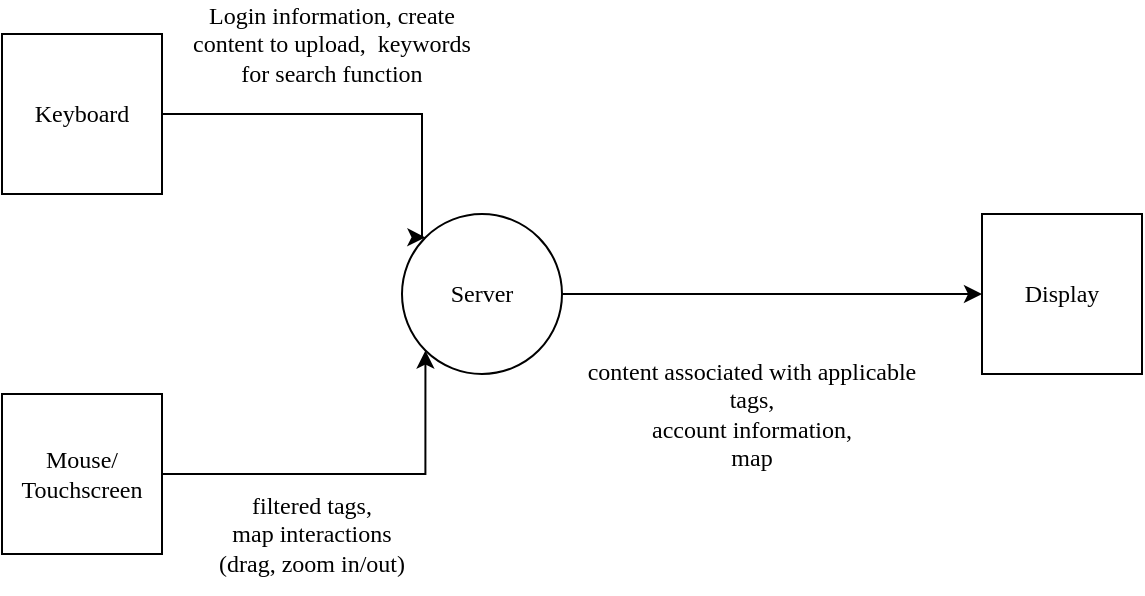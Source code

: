 <mxfile version="22.0.4" type="google">
  <diagram name="Page-1" id="z_SY3Q3caphczxv6Sb4Z">
    <mxGraphModel grid="1" page="1" gridSize="10" guides="1" tooltips="1" connect="1" arrows="1" fold="1" pageScale="1" pageWidth="850" pageHeight="1100" math="0" shadow="0">
      <root>
        <mxCell id="0" />
        <mxCell id="1" parent="0" />
        <mxCell id="BGtKNprCi80h-VZ0hmM6-5" style="edgeStyle=orthogonalEdgeStyle;rounded=0;orthogonalLoop=1;jettySize=auto;html=1;exitX=1;exitY=0.5;exitDx=0;exitDy=0;entryX=0;entryY=0;entryDx=0;entryDy=0;" edge="1" parent="1" source="BGtKNprCi80h-VZ0hmM6-1" target="BGtKNprCi80h-VZ0hmM6-4">
          <mxGeometry relative="1" as="geometry">
            <Array as="points">
              <mxPoint x="380" y="170" />
              <mxPoint x="380" y="232" />
            </Array>
          </mxGeometry>
        </mxCell>
        <mxCell id="BGtKNprCi80h-VZ0hmM6-1" value="&lt;font face=&quot;Times New Roman&quot;&gt;Keyboard&lt;/font&gt;" style="whiteSpace=wrap;html=1;aspect=fixed;" vertex="1" parent="1">
          <mxGeometry x="170" y="130" width="80" height="80" as="geometry" />
        </mxCell>
        <mxCell id="BGtKNprCi80h-VZ0hmM6-6" style="edgeStyle=orthogonalEdgeStyle;rounded=0;orthogonalLoop=1;jettySize=auto;html=1;exitX=1;exitY=0.5;exitDx=0;exitDy=0;entryX=0;entryY=1;entryDx=0;entryDy=0;" edge="1" parent="1" source="BGtKNprCi80h-VZ0hmM6-2" target="BGtKNprCi80h-VZ0hmM6-4">
          <mxGeometry relative="1" as="geometry">
            <mxPoint x="370" y="260" as="targetPoint" />
          </mxGeometry>
        </mxCell>
        <mxCell id="BGtKNprCi80h-VZ0hmM6-2" value="&lt;font face=&quot;Times New Roman&quot;&gt;Mouse/ Touchscreen&lt;/font&gt;" style="whiteSpace=wrap;html=1;aspect=fixed;" vertex="1" parent="1">
          <mxGeometry x="170" y="310" width="80" height="80" as="geometry" />
        </mxCell>
        <mxCell id="BGtKNprCi80h-VZ0hmM6-3" value="&lt;font face=&quot;Times New Roman&quot;&gt;Display&lt;/font&gt;" style="whiteSpace=wrap;html=1;aspect=fixed;" vertex="1" parent="1">
          <mxGeometry x="660" y="220" width="80" height="80" as="geometry" />
        </mxCell>
        <mxCell id="BGtKNprCi80h-VZ0hmM6-9" style="edgeStyle=orthogonalEdgeStyle;rounded=0;orthogonalLoop=1;jettySize=auto;html=1;exitX=1;exitY=0.5;exitDx=0;exitDy=0;" edge="1" parent="1" source="BGtKNprCi80h-VZ0hmM6-4" target="BGtKNprCi80h-VZ0hmM6-3">
          <mxGeometry relative="1" as="geometry" />
        </mxCell>
        <mxCell id="BGtKNprCi80h-VZ0hmM6-4" value="&lt;font face=&quot;Times New Roman&quot;&gt;Server&lt;/font&gt;" style="ellipse;whiteSpace=wrap;html=1;aspect=fixed;" vertex="1" parent="1">
          <mxGeometry x="370" y="220" width="80" height="80" as="geometry" />
        </mxCell>
        <mxCell id="BGtKNprCi80h-VZ0hmM6-8" value="&lt;font face=&quot;Times New Roman&quot;&gt;filtered tags,&lt;br&gt;map interactions (drag, zoom in/out)&lt;/font&gt;" style="text;html=1;strokeColor=none;fillColor=none;align=center;verticalAlign=middle;whiteSpace=wrap;rounded=0;" vertex="1" parent="1">
          <mxGeometry x="270" y="350" width="110" height="60" as="geometry" />
        </mxCell>
        <mxCell id="BGtKNprCi80h-VZ0hmM6-10" value="&lt;font face=&quot;Times New Roman&quot;&gt;content associated with applicable tags,&lt;br&gt;account information,&lt;br&gt;map&lt;/font&gt;" style="text;html=1;strokeColor=none;fillColor=none;align=center;verticalAlign=middle;whiteSpace=wrap;rounded=0;" vertex="1" parent="1">
          <mxGeometry x="460" y="280" width="170" height="80" as="geometry" />
        </mxCell>
        <mxCell id="BGtKNprCi80h-VZ0hmM6-12" value="&lt;font face=&quot;Times New Roman&quot;&gt;Login information, create content to upload,&amp;nbsp; keywords for search function&lt;/font&gt;" style="text;html=1;strokeColor=none;fillColor=none;align=center;verticalAlign=middle;whiteSpace=wrap;rounded=0;" vertex="1" parent="1">
          <mxGeometry x="260" y="120" width="150" height="30" as="geometry" />
        </mxCell>
      </root>
    </mxGraphModel>
  </diagram>
</mxfile>
